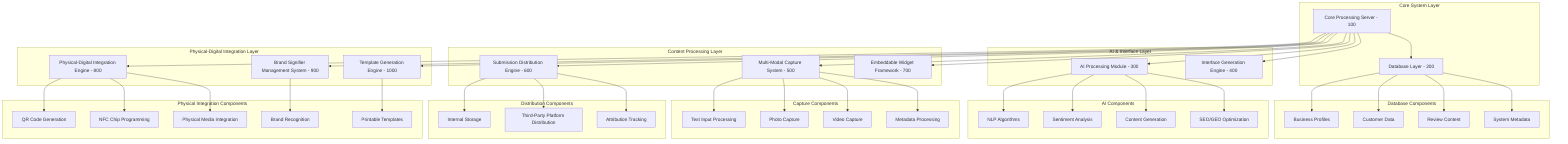 graph TB
    subgraph "Core System Layer"
        A[Core Processing Server - 100]
        B[Database Layer - 200]
    end
    
    subgraph "AI & Interface Layer"
        C[AI Processing Module - 300]
        D[Interface Generation Engine - 400]
    end
    
    subgraph "Content Processing Layer"
        E[Multi-Modal Capture System - 500]
        F[Submission Distribution Engine - 600]
        G[Embeddable Widget Framework - 700]
    end
    
    subgraph "Physical-Digital Integration Layer"
        H[Physical-Digital Integration Engine - 800]
        I[Brand Signifier Management System - 900]
        J[Template Generation Engine - 1000]
    end
    
    subgraph "Database Components"
        K[Business Profiles]
        L[Customer Data]
        M[Review Content]
        N[System Metadata]
    end
    
    subgraph "AI Components"
        O[NLP Algorithms]
        P[Sentiment Analysis]
        Q[Content Generation]
        R[SEO/GEO Optimization]
    end
    
    subgraph "Capture Components"
        T[Text Input Processing]
        U[Photo Capture]
        V[Video Capture]
        W[Metadata Processing]
    end
    
    subgraph "Distribution Components"
        X[Internal Storage]
        Y[Third-Party Platform Distribution]
        Z[Attribution Tracking]
    end
    
    subgraph "Physical Integration Components"
        DD[QR Code Generation]
        EE[NFC Chip Programming]
        FF[Physical Media Integration]
        GG[Brand Recognition]
        JJ[Printable Templates]
    end
    
    %% Core connections
    A --> B
    A --> C
    A --> D
    A --> E
    A --> F
    A --> G
    A --> H
    A --> I
    A --> J
    
    %% Layer connections
    B --> K
    B --> L
    B --> M
    B --> N
    
    C --> O
    C --> P
    C --> Q
    C --> R
    
    E --> T
    E --> U
    E --> V
    E --> W
    
    F --> X
    F --> Y
    F --> Z
    
    H --> DD
    H --> EE
    H --> FF
    I --> GG
    J --> JJ